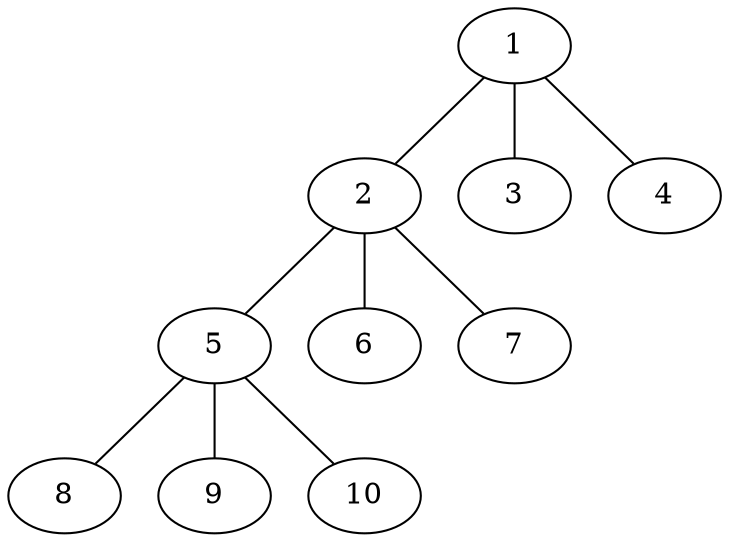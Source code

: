 graph molecule_767 {
	1	 [chem=N];
	2	 [chem=C];
	1 -- 2	 [valence=1];
	3	 [chem=O];
	1 -- 3	 [valence=2];
	4	 [chem=O];
	1 -- 4	 [valence=1];
	5	 [chem=C];
	2 -- 5	 [valence=1];
	6	 [chem=H];
	2 -- 6	 [valence=1];
	7	 [chem=H];
	2 -- 7	 [valence=1];
	8	 [chem=H];
	5 -- 8	 [valence=1];
	9	 [chem=H];
	5 -- 9	 [valence=1];
	10	 [chem=H];
	5 -- 10	 [valence=1];
}
